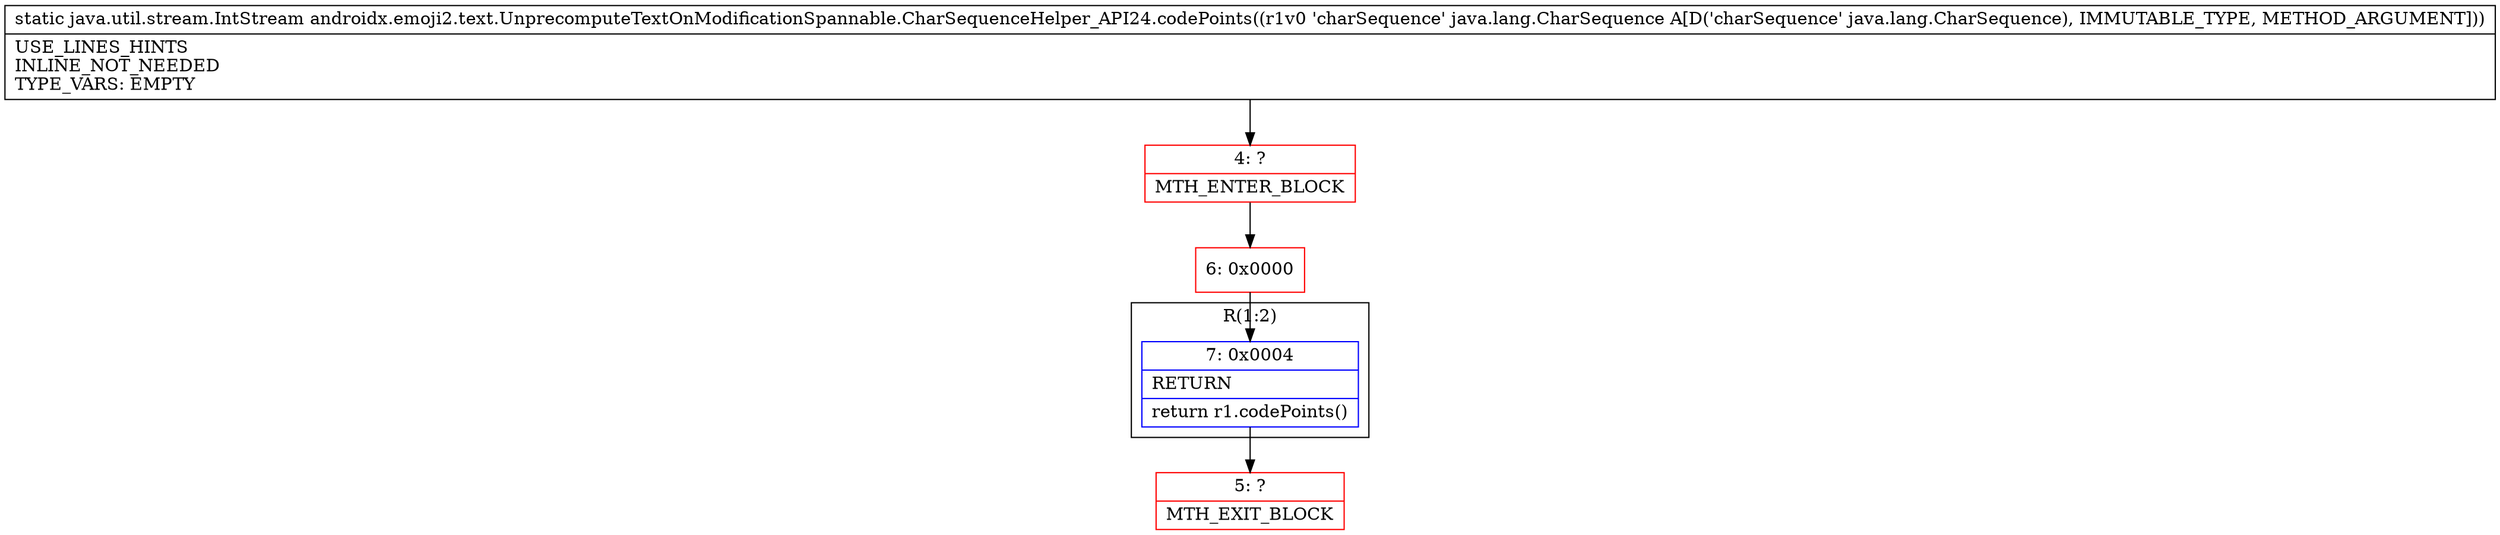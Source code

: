 digraph "CFG forandroidx.emoji2.text.UnprecomputeTextOnModificationSpannable.CharSequenceHelper_API24.codePoints(Ljava\/lang\/CharSequence;)Ljava\/util\/stream\/IntStream;" {
subgraph cluster_Region_1109281217 {
label = "R(1:2)";
node [shape=record,color=blue];
Node_7 [shape=record,label="{7\:\ 0x0004|RETURN\l|return r1.codePoints()\l}"];
}
Node_4 [shape=record,color=red,label="{4\:\ ?|MTH_ENTER_BLOCK\l}"];
Node_6 [shape=record,color=red,label="{6\:\ 0x0000}"];
Node_5 [shape=record,color=red,label="{5\:\ ?|MTH_EXIT_BLOCK\l}"];
MethodNode[shape=record,label="{static java.util.stream.IntStream androidx.emoji2.text.UnprecomputeTextOnModificationSpannable.CharSequenceHelper_API24.codePoints((r1v0 'charSequence' java.lang.CharSequence A[D('charSequence' java.lang.CharSequence), IMMUTABLE_TYPE, METHOD_ARGUMENT]))  | USE_LINES_HINTS\lINLINE_NOT_NEEDED\lTYPE_VARS: EMPTY\l}"];
MethodNode -> Node_4;Node_7 -> Node_5;
Node_4 -> Node_6;
Node_6 -> Node_7;
}

